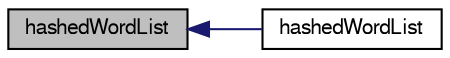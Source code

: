 digraph "hashedWordList"
{
  bgcolor="transparent";
  edge [fontname="FreeSans",fontsize="10",labelfontname="FreeSans",labelfontsize="10"];
  node [fontname="FreeSans",fontsize="10",shape=record];
  rankdir="LR";
  Node1 [label="hashedWordList",height=0.2,width=0.4,color="black", fillcolor="grey75", style="filled", fontcolor="black"];
  Node1 -> Node2 [dir="back",color="midnightblue",fontsize="10",style="solid",fontname="FreeSans"];
  Node2 [label="hashedWordList",height=0.2,width=0.4,color="black",URL="$a28242.html#ae95789a168eb7690e2a8bb3cb09d62cc",tooltip="Construct by transferring the parameter contents. "];
}
